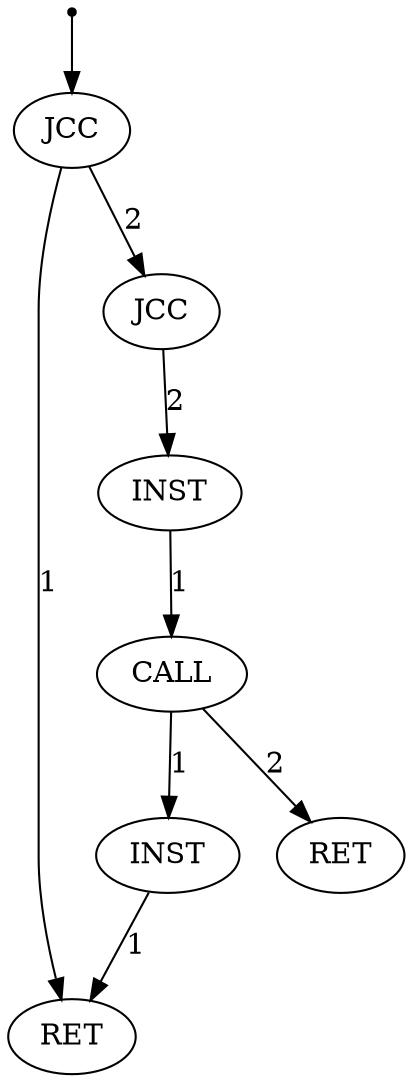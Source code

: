 digraph G{
"0" [shape="point"]
"1" [label="JCC"]
"2" [label="CALL"]
"3" [label="INST"]
"4" [label="RET"]
"5" [label="RET"]
"6" [label="JCC"]
"7" [label="INST"]
"0" -> "1"
"1"->"4" [label="1"]
"2"->"3" [label="1"]
"3"->"4" [label="1"]
"2"->"5" [label="2"]
"1"->"6" [label="2"]
"6"->"7" [label="2"]
"7"->"2" [label="1"]
}
